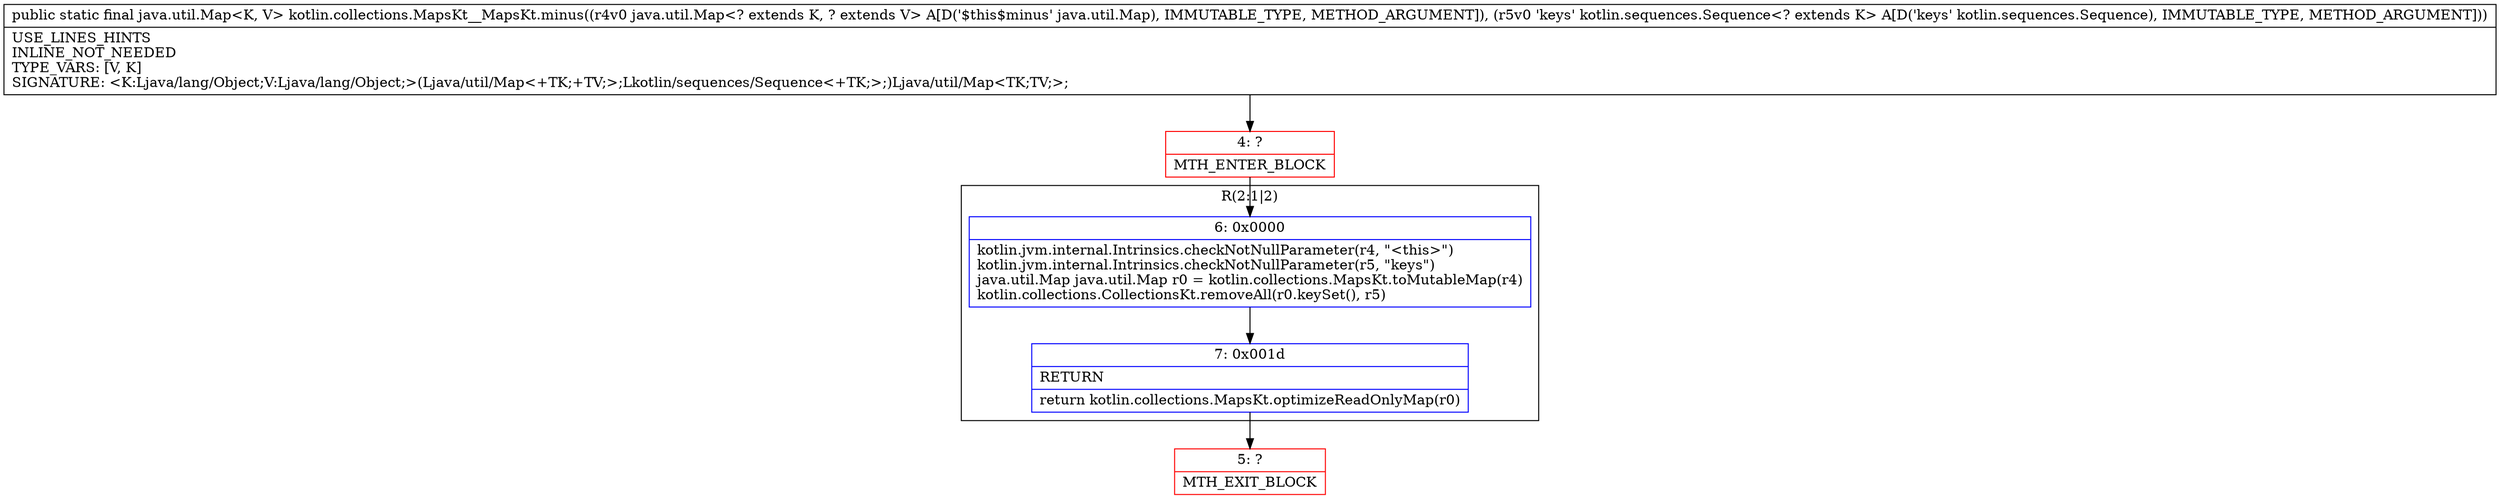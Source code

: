 digraph "CFG forkotlin.collections.MapsKt__MapsKt.minus(Ljava\/util\/Map;Lkotlin\/sequences\/Sequence;)Ljava\/util\/Map;" {
subgraph cluster_Region_1419652772 {
label = "R(2:1|2)";
node [shape=record,color=blue];
Node_6 [shape=record,label="{6\:\ 0x0000|kotlin.jvm.internal.Intrinsics.checkNotNullParameter(r4, \"\<this\>\")\lkotlin.jvm.internal.Intrinsics.checkNotNullParameter(r5, \"keys\")\ljava.util.Map java.util.Map r0 = kotlin.collections.MapsKt.toMutableMap(r4)\lkotlin.collections.CollectionsKt.removeAll(r0.keySet(), r5)\l}"];
Node_7 [shape=record,label="{7\:\ 0x001d|RETURN\l|return kotlin.collections.MapsKt.optimizeReadOnlyMap(r0)\l}"];
}
Node_4 [shape=record,color=red,label="{4\:\ ?|MTH_ENTER_BLOCK\l}"];
Node_5 [shape=record,color=red,label="{5\:\ ?|MTH_EXIT_BLOCK\l}"];
MethodNode[shape=record,label="{public static final java.util.Map\<K, V\> kotlin.collections.MapsKt__MapsKt.minus((r4v0 java.util.Map\<? extends K, ? extends V\> A[D('$this$minus' java.util.Map), IMMUTABLE_TYPE, METHOD_ARGUMENT]), (r5v0 'keys' kotlin.sequences.Sequence\<? extends K\> A[D('keys' kotlin.sequences.Sequence), IMMUTABLE_TYPE, METHOD_ARGUMENT]))  | USE_LINES_HINTS\lINLINE_NOT_NEEDED\lTYPE_VARS: [V, K]\lSIGNATURE: \<K:Ljava\/lang\/Object;V:Ljava\/lang\/Object;\>(Ljava\/util\/Map\<+TK;+TV;\>;Lkotlin\/sequences\/Sequence\<+TK;\>;)Ljava\/util\/Map\<TK;TV;\>;\l}"];
MethodNode -> Node_4;Node_6 -> Node_7;
Node_7 -> Node_5;
Node_4 -> Node_6;
}

